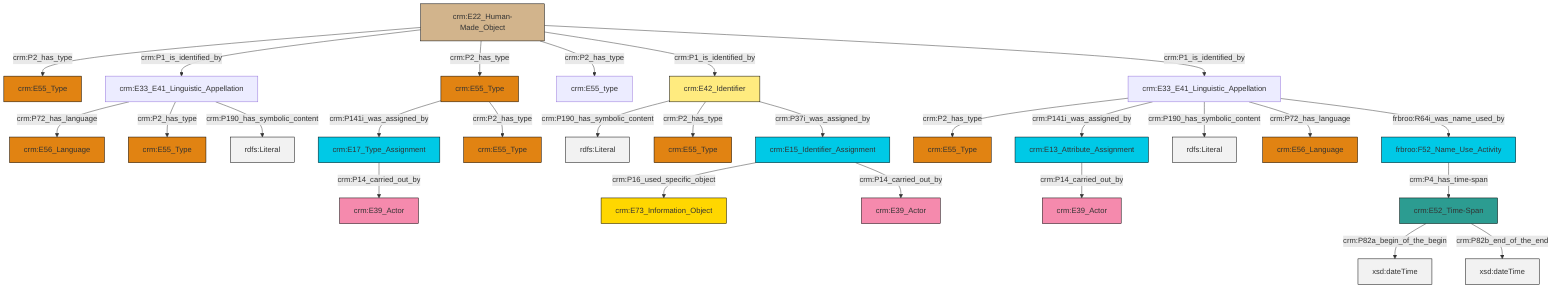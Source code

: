 graph TD
classDef Literal fill:#f2f2f2,stroke:#000000;
classDef CRM_Entity fill:#FFFFFF,stroke:#000000;
classDef Temporal_Entity fill:#00C9E6, stroke:#000000;
classDef Type fill:#E18312, stroke:#000000;
classDef Time-Span fill:#2C9C91, stroke:#000000;
classDef Appellation fill:#FFEB7F, stroke:#000000;
classDef Place fill:#008836, stroke:#000000;
classDef Persistent_Item fill:#B266B2, stroke:#000000;
classDef Conceptual_Object fill:#FFD700, stroke:#000000;
classDef Physical_Thing fill:#D2B48C, stroke:#000000;
classDef Actor fill:#f58aad, stroke:#000000;
classDef PC_Classes fill:#4ce600, stroke:#000000;
classDef Multi fill:#cccccc,stroke:#000000;

0["crm:E22_Human-Made_Object"]:::Physical_Thing -->|crm:P2_has_type| 1["crm:E55_Type"]:::Type
6["crm:E15_Identifier_Assignment"]:::Temporal_Entity -->|crm:P16_used_specific_object| 7["crm:E73_Information_Object"]:::Conceptual_Object
0["crm:E22_Human-Made_Object"]:::Physical_Thing -->|crm:P1_is_identified_by| 18["crm:E33_E41_Linguistic_Appellation"]:::Default
0["crm:E22_Human-Made_Object"]:::Physical_Thing -->|crm:P2_has_type| 19["crm:E55_Type"]:::Type
19["crm:E55_Type"]:::Type -->|crm:P141i_was_assigned_by| 20["crm:E17_Type_Assignment"]:::Temporal_Entity
0["crm:E22_Human-Made_Object"]:::Physical_Thing -->|crm:P2_has_type| 10["crm:E55_type"]:::Default
14["crm:E52_Time-Span"]:::Time-Span -->|crm:P82a_begin_of_the_begin| 21[xsd:dateTime]:::Literal
14["crm:E52_Time-Span"]:::Time-Span -->|crm:P82b_end_of_the_end| 22[xsd:dateTime]:::Literal
23["frbroo:F52_Name_Use_Activity"]:::Temporal_Entity -->|crm:P4_has_time-span| 14["crm:E52_Time-Span"]:::Time-Span
6["crm:E15_Identifier_Assignment"]:::Temporal_Entity -->|crm:P14_carried_out_by| 2["crm:E39_Actor"]:::Actor
28["crm:E33_E41_Linguistic_Appellation"]:::Default -->|crm:P2_has_type| 29["crm:E55_Type"]:::Type
28["crm:E33_E41_Linguistic_Appellation"]:::Default -->|crm:P141i_was_assigned_by| 4["crm:E13_Attribute_Assignment"]:::Temporal_Entity
4["crm:E13_Attribute_Assignment"]:::Temporal_Entity -->|crm:P14_carried_out_by| 16["crm:E39_Actor"]:::Actor
18["crm:E33_E41_Linguistic_Appellation"]:::Default -->|crm:P72_has_language| 35["crm:E56_Language"]:::Type
24["crm:E42_Identifier"]:::Appellation -->|crm:P190_has_symbolic_content| 40[rdfs:Literal]:::Literal
20["crm:E17_Type_Assignment"]:::Temporal_Entity -->|crm:P14_carried_out_by| 32["crm:E39_Actor"]:::Actor
24["crm:E42_Identifier"]:::Appellation -->|crm:P2_has_type| 38["crm:E55_Type"]:::Type
18["crm:E33_E41_Linguistic_Appellation"]:::Default -->|crm:P2_has_type| 12["crm:E55_Type"]:::Type
0["crm:E22_Human-Made_Object"]:::Physical_Thing -->|crm:P1_is_identified_by| 24["crm:E42_Identifier"]:::Appellation
19["crm:E55_Type"]:::Type -->|crm:P2_has_type| 26["crm:E55_Type"]:::Type
0["crm:E22_Human-Made_Object"]:::Physical_Thing -->|crm:P1_is_identified_by| 28["crm:E33_E41_Linguistic_Appellation"]:::Default
24["crm:E42_Identifier"]:::Appellation -->|crm:P37i_was_assigned_by| 6["crm:E15_Identifier_Assignment"]:::Temporal_Entity
28["crm:E33_E41_Linguistic_Appellation"]:::Default -->|crm:P190_has_symbolic_content| 49[rdfs:Literal]:::Literal
28["crm:E33_E41_Linguistic_Appellation"]:::Default -->|crm:P72_has_language| 8["crm:E56_Language"]:::Type
18["crm:E33_E41_Linguistic_Appellation"]:::Default -->|crm:P190_has_symbolic_content| 50[rdfs:Literal]:::Literal
28["crm:E33_E41_Linguistic_Appellation"]:::Default -->|frbroo:R64i_was_name_used_by| 23["frbroo:F52_Name_Use_Activity"]:::Temporal_Entity